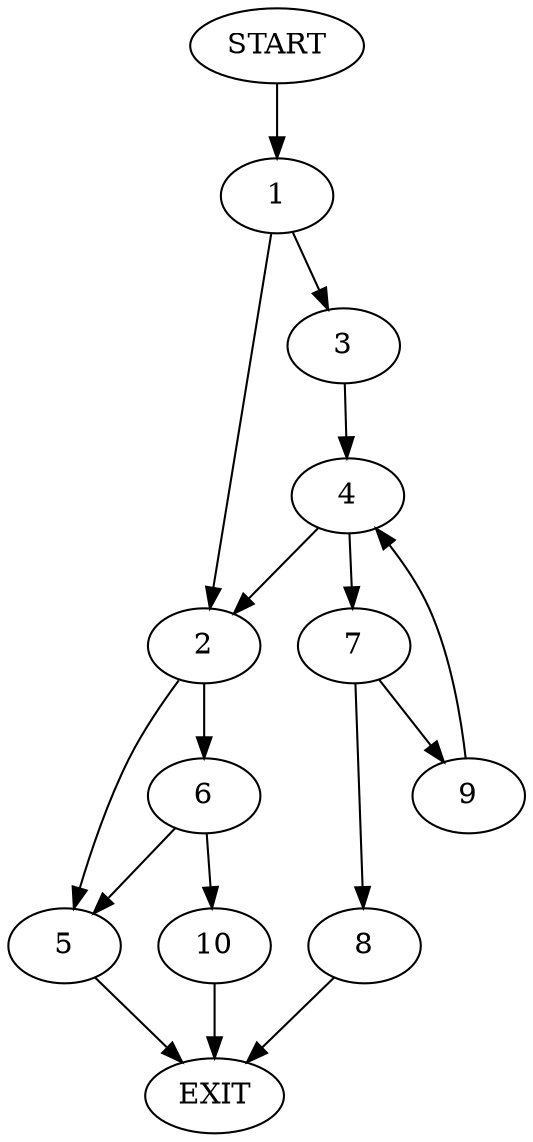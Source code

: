 digraph {
0 [label="START"]
11 [label="EXIT"]
0 -> 1
1 -> 2
1 -> 3
3 -> 4
2 -> 5
2 -> 6
4 -> 7
4 -> 2
7 -> 8
7 -> 9
9 -> 4
8 -> 11
5 -> 11
6 -> 5
6 -> 10
10 -> 11
}
